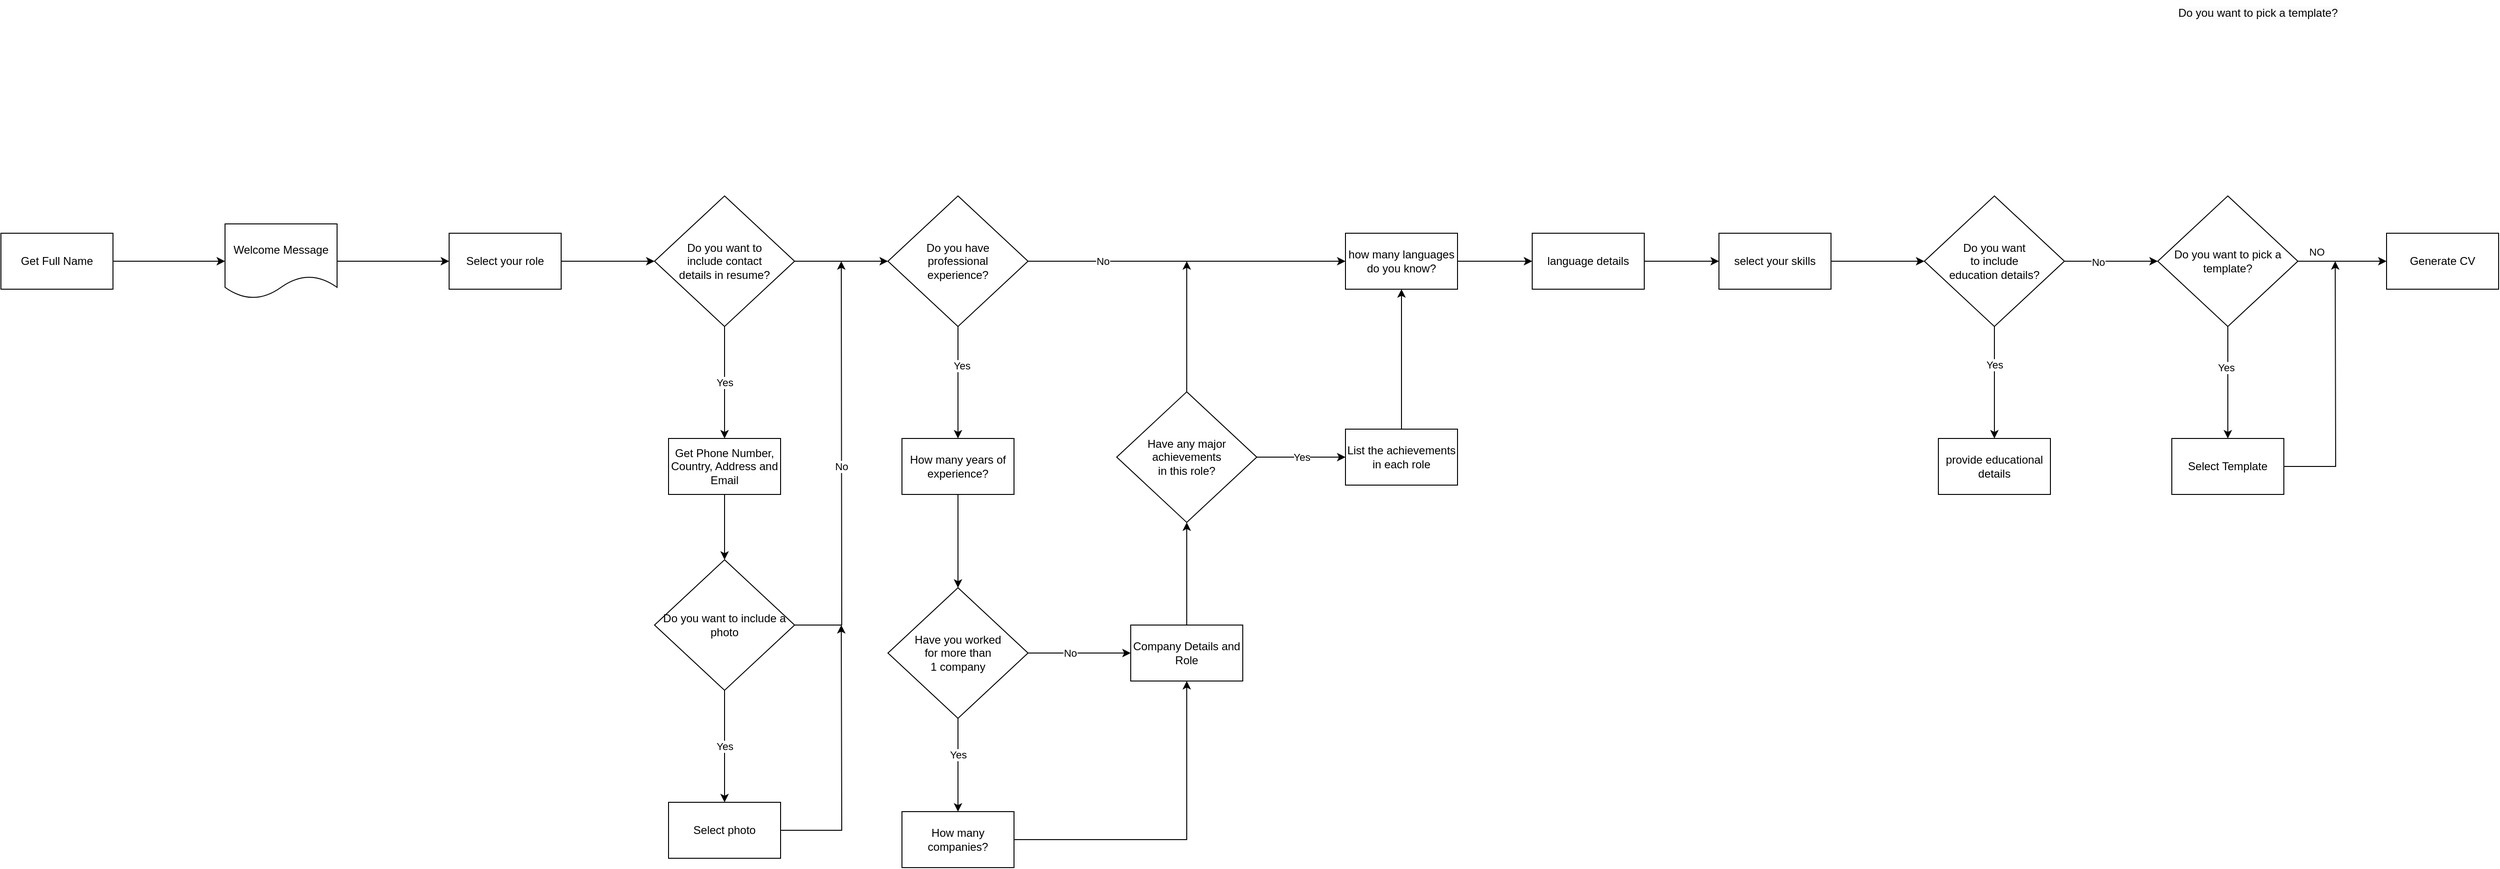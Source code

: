 <mxfile version="21.1.8" type="github">
  <diagram name="Page-1" id="lT0toSpqeVj2PgT5Qb9g">
    <mxGraphModel dx="2924" dy="1148" grid="1" gridSize="10" guides="1" tooltips="1" connect="1" arrows="1" fold="1" page="1" pageScale="1" pageWidth="850" pageHeight="1100" math="0" shadow="0">
      <root>
        <mxCell id="0" />
        <mxCell id="1" parent="0" />
        <mxCell id="cFzRZs5UlGODRAa1Cgox-4" style="edgeStyle=orthogonalEdgeStyle;rounded=0;orthogonalLoop=1;jettySize=auto;html=1;" parent="1" source="cFzRZs5UlGODRAa1Cgox-1" target="cFzRZs5UlGODRAa1Cgox-3" edge="1">
          <mxGeometry relative="1" as="geometry" />
        </mxCell>
        <mxCell id="cFzRZs5UlGODRAa1Cgox-1" value="Get Full Name" style="rounded=0;whiteSpace=wrap;html=1;" parent="1" vertex="1">
          <mxGeometry x="-330" y="360" width="120" height="60" as="geometry" />
        </mxCell>
        <mxCell id="cFzRZs5UlGODRAa1Cgox-7" value="" style="edgeStyle=orthogonalEdgeStyle;rounded=0;orthogonalLoop=1;jettySize=auto;html=1;" parent="1" source="cFzRZs5UlGODRAa1Cgox-2" target="cFzRZs5UlGODRAa1Cgox-6" edge="1">
          <mxGeometry relative="1" as="geometry" />
        </mxCell>
        <mxCell id="cFzRZs5UlGODRAa1Cgox-2" value="Select your role" style="rounded=0;whiteSpace=wrap;html=1;" parent="1" vertex="1">
          <mxGeometry x="150" y="360" width="120" height="60" as="geometry" />
        </mxCell>
        <mxCell id="cFzRZs5UlGODRAa1Cgox-5" style="edgeStyle=orthogonalEdgeStyle;rounded=0;orthogonalLoop=1;jettySize=auto;html=1;" parent="1" source="cFzRZs5UlGODRAa1Cgox-3" target="cFzRZs5UlGODRAa1Cgox-2" edge="1">
          <mxGeometry relative="1" as="geometry" />
        </mxCell>
        <mxCell id="cFzRZs5UlGODRAa1Cgox-3" value="Welcome Message" style="shape=document;whiteSpace=wrap;html=1;boundedLbl=1;" parent="1" vertex="1">
          <mxGeometry x="-90" y="350" width="120" height="80" as="geometry" />
        </mxCell>
        <mxCell id="cFzRZs5UlGODRAa1Cgox-11" value="Yes" style="edgeStyle=orthogonalEdgeStyle;rounded=0;orthogonalLoop=1;jettySize=auto;html=1;" parent="1" source="cFzRZs5UlGODRAa1Cgox-6" target="cFzRZs5UlGODRAa1Cgox-10" edge="1">
          <mxGeometry relative="1" as="geometry" />
        </mxCell>
        <mxCell id="cFzRZs5UlGODRAa1Cgox-13" value="" style="edgeStyle=orthogonalEdgeStyle;rounded=0;orthogonalLoop=1;jettySize=auto;html=1;" parent="1" source="cFzRZs5UlGODRAa1Cgox-6" target="cFzRZs5UlGODRAa1Cgox-12" edge="1">
          <mxGeometry relative="1" as="geometry" />
        </mxCell>
        <mxCell id="cFzRZs5UlGODRAa1Cgox-6" value="Do you want to &lt;br&gt;include contact &lt;br&gt;details in resume?" style="rhombus;whiteSpace=wrap;html=1;rounded=0;" parent="1" vertex="1">
          <mxGeometry x="370" y="320" width="150" height="140" as="geometry" />
        </mxCell>
        <mxCell id="cFzRZs5UlGODRAa1Cgox-57" value="" style="edgeStyle=orthogonalEdgeStyle;rounded=0;orthogonalLoop=1;jettySize=auto;html=1;" parent="1" source="cFzRZs5UlGODRAa1Cgox-10" target="cFzRZs5UlGODRAa1Cgox-56" edge="1">
          <mxGeometry relative="1" as="geometry" />
        </mxCell>
        <mxCell id="cFzRZs5UlGODRAa1Cgox-10" value="Get Phone Number, Country, Address and Email" style="whiteSpace=wrap;html=1;rounded=0;" parent="1" vertex="1">
          <mxGeometry x="385" y="580" width="120" height="60" as="geometry" />
        </mxCell>
        <mxCell id="cFzRZs5UlGODRAa1Cgox-16" value="" style="edgeStyle=orthogonalEdgeStyle;rounded=0;orthogonalLoop=1;jettySize=auto;html=1;" parent="1" source="cFzRZs5UlGODRAa1Cgox-12" target="cFzRZs5UlGODRAa1Cgox-15" edge="1">
          <mxGeometry relative="1" as="geometry" />
        </mxCell>
        <mxCell id="qlh55r57OeW5sJG-78iq-13" value="Yes" style="edgeLabel;html=1;align=center;verticalAlign=middle;resizable=0;points=[];" vertex="1" connectable="0" parent="cFzRZs5UlGODRAa1Cgox-16">
          <mxGeometry x="-0.3" y="4" relative="1" as="geometry">
            <mxPoint as="offset" />
          </mxGeometry>
        </mxCell>
        <mxCell id="qlh55r57OeW5sJG-78iq-14" value="No" style="edgeStyle=orthogonalEdgeStyle;rounded=0;orthogonalLoop=1;jettySize=auto;html=1;" edge="1" parent="1" source="cFzRZs5UlGODRAa1Cgox-12" target="cFzRZs5UlGODRAa1Cgox-39">
          <mxGeometry x="-0.529" relative="1" as="geometry">
            <mxPoint x="940" y="390" as="targetPoint" />
            <mxPoint as="offset" />
          </mxGeometry>
        </mxCell>
        <mxCell id="cFzRZs5UlGODRAa1Cgox-12" value="Do you have &lt;br&gt;professional &lt;br&gt;experience?" style="rhombus;whiteSpace=wrap;html=1;rounded=0;" parent="1" vertex="1">
          <mxGeometry x="620" y="320" width="150" height="140" as="geometry" />
        </mxCell>
        <mxCell id="cFzRZs5UlGODRAa1Cgox-22" value="" style="edgeStyle=orthogonalEdgeStyle;rounded=0;orthogonalLoop=1;jettySize=auto;html=1;" parent="1" source="cFzRZs5UlGODRAa1Cgox-15" target="cFzRZs5UlGODRAa1Cgox-21" edge="1">
          <mxGeometry relative="1" as="geometry" />
        </mxCell>
        <mxCell id="cFzRZs5UlGODRAa1Cgox-15" value="How many years of experience?" style="whiteSpace=wrap;html=1;rounded=0;" parent="1" vertex="1">
          <mxGeometry x="635" y="580" width="120" height="60" as="geometry" />
        </mxCell>
        <mxCell id="cFzRZs5UlGODRAa1Cgox-24" value="" style="edgeStyle=orthogonalEdgeStyle;rounded=0;orthogonalLoop=1;jettySize=auto;html=1;" parent="1" source="cFzRZs5UlGODRAa1Cgox-21" target="cFzRZs5UlGODRAa1Cgox-23" edge="1">
          <mxGeometry relative="1" as="geometry" />
        </mxCell>
        <mxCell id="cFzRZs5UlGODRAa1Cgox-34" value="Yes" style="edgeLabel;html=1;align=center;verticalAlign=middle;resizable=0;points=[];" parent="cFzRZs5UlGODRAa1Cgox-24" vertex="1" connectable="0">
          <mxGeometry x="-0.22" relative="1" as="geometry">
            <mxPoint as="offset" />
          </mxGeometry>
        </mxCell>
        <mxCell id="cFzRZs5UlGODRAa1Cgox-32" value="" style="edgeStyle=orthogonalEdgeStyle;rounded=0;orthogonalLoop=1;jettySize=auto;html=1;" parent="1" source="cFzRZs5UlGODRAa1Cgox-21" target="cFzRZs5UlGODRAa1Cgox-25" edge="1">
          <mxGeometry relative="1" as="geometry" />
        </mxCell>
        <mxCell id="cFzRZs5UlGODRAa1Cgox-33" value="No" style="edgeLabel;html=1;align=center;verticalAlign=middle;resizable=0;points=[];" parent="cFzRZs5UlGODRAa1Cgox-32" vertex="1" connectable="0">
          <mxGeometry x="-0.182" relative="1" as="geometry">
            <mxPoint as="offset" />
          </mxGeometry>
        </mxCell>
        <mxCell id="cFzRZs5UlGODRAa1Cgox-21" value="Have you worked &lt;br&gt;for more than &lt;br&gt;1 company" style="rhombus;whiteSpace=wrap;html=1;rounded=0;" parent="1" vertex="1">
          <mxGeometry x="620" y="740" width="150" height="140" as="geometry" />
        </mxCell>
        <mxCell id="cFzRZs5UlGODRAa1Cgox-26" value="" style="edgeStyle=orthogonalEdgeStyle;rounded=0;orthogonalLoop=1;jettySize=auto;html=1;" parent="1" source="cFzRZs5UlGODRAa1Cgox-23" target="cFzRZs5UlGODRAa1Cgox-25" edge="1">
          <mxGeometry relative="1" as="geometry" />
        </mxCell>
        <mxCell id="cFzRZs5UlGODRAa1Cgox-23" value="How many companies?" style="whiteSpace=wrap;html=1;rounded=0;" parent="1" vertex="1">
          <mxGeometry x="635" y="980" width="120" height="60" as="geometry" />
        </mxCell>
        <mxCell id="cFzRZs5UlGODRAa1Cgox-35" value="" style="edgeStyle=orthogonalEdgeStyle;rounded=0;orthogonalLoop=1;jettySize=auto;html=1;" parent="1" source="cFzRZs5UlGODRAa1Cgox-25" target="cFzRZs5UlGODRAa1Cgox-29" edge="1">
          <mxGeometry relative="1" as="geometry" />
        </mxCell>
        <mxCell id="cFzRZs5UlGODRAa1Cgox-25" value="Company Details and Role" style="whiteSpace=wrap;html=1;rounded=0;" parent="1" vertex="1">
          <mxGeometry x="880" y="780" width="120" height="60" as="geometry" />
        </mxCell>
        <mxCell id="cFzRZs5UlGODRAa1Cgox-38" value="Yes" style="edgeStyle=orthogonalEdgeStyle;rounded=0;orthogonalLoop=1;jettySize=auto;html=1;" parent="1" source="cFzRZs5UlGODRAa1Cgox-29" target="cFzRZs5UlGODRAa1Cgox-37" edge="1">
          <mxGeometry relative="1" as="geometry" />
        </mxCell>
        <mxCell id="qlh55r57OeW5sJG-78iq-16" style="edgeStyle=orthogonalEdgeStyle;rounded=0;orthogonalLoop=1;jettySize=auto;html=1;" edge="1" parent="1" source="cFzRZs5UlGODRAa1Cgox-29">
          <mxGeometry relative="1" as="geometry">
            <mxPoint x="940" y="390" as="targetPoint" />
          </mxGeometry>
        </mxCell>
        <mxCell id="cFzRZs5UlGODRAa1Cgox-29" value="Have any major&lt;br&gt;achievements&lt;br&gt;in this role?" style="rhombus;whiteSpace=wrap;html=1;rounded=0;" parent="1" vertex="1">
          <mxGeometry x="865" y="530" width="150" height="140" as="geometry" />
        </mxCell>
        <mxCell id="cFzRZs5UlGODRAa1Cgox-40" value="" style="edgeStyle=orthogonalEdgeStyle;rounded=0;orthogonalLoop=1;jettySize=auto;html=1;" parent="1" source="cFzRZs5UlGODRAa1Cgox-37" target="cFzRZs5UlGODRAa1Cgox-39" edge="1">
          <mxGeometry relative="1" as="geometry" />
        </mxCell>
        <mxCell id="cFzRZs5UlGODRAa1Cgox-37" value="List the achievements in each role" style="whiteSpace=wrap;html=1;rounded=0;" parent="1" vertex="1">
          <mxGeometry x="1110" y="570" width="120" height="60" as="geometry" />
        </mxCell>
        <mxCell id="cFzRZs5UlGODRAa1Cgox-42" value="" style="edgeStyle=orthogonalEdgeStyle;rounded=0;orthogonalLoop=1;jettySize=auto;html=1;" parent="1" source="cFzRZs5UlGODRAa1Cgox-39" target="cFzRZs5UlGODRAa1Cgox-41" edge="1">
          <mxGeometry relative="1" as="geometry" />
        </mxCell>
        <mxCell id="cFzRZs5UlGODRAa1Cgox-39" value="how many languages do you know?" style="whiteSpace=wrap;html=1;rounded=0;" parent="1" vertex="1">
          <mxGeometry x="1110" y="360" width="120" height="60" as="geometry" />
        </mxCell>
        <mxCell id="cFzRZs5UlGODRAa1Cgox-44" value="" style="edgeStyle=orthogonalEdgeStyle;rounded=0;orthogonalLoop=1;jettySize=auto;html=1;" parent="1" source="cFzRZs5UlGODRAa1Cgox-41" target="cFzRZs5UlGODRAa1Cgox-43" edge="1">
          <mxGeometry relative="1" as="geometry" />
        </mxCell>
        <mxCell id="cFzRZs5UlGODRAa1Cgox-41" value="language details" style="whiteSpace=wrap;html=1;rounded=0;" parent="1" vertex="1">
          <mxGeometry x="1310" y="360" width="120" height="60" as="geometry" />
        </mxCell>
        <mxCell id="cFzRZs5UlGODRAa1Cgox-49" value="" style="edgeStyle=orthogonalEdgeStyle;rounded=0;orthogonalLoop=1;jettySize=auto;html=1;" parent="1" source="cFzRZs5UlGODRAa1Cgox-43" target="cFzRZs5UlGODRAa1Cgox-47" edge="1">
          <mxGeometry relative="1" as="geometry" />
        </mxCell>
        <mxCell id="cFzRZs5UlGODRAa1Cgox-43" value="select your skills" style="whiteSpace=wrap;html=1;rounded=0;" parent="1" vertex="1">
          <mxGeometry x="1510" y="360" width="120" height="60" as="geometry" />
        </mxCell>
        <mxCell id="cFzRZs5UlGODRAa1Cgox-51" value="" style="edgeStyle=orthogonalEdgeStyle;rounded=0;orthogonalLoop=1;jettySize=auto;html=1;" parent="1" source="cFzRZs5UlGODRAa1Cgox-47" target="cFzRZs5UlGODRAa1Cgox-50" edge="1">
          <mxGeometry relative="1" as="geometry" />
        </mxCell>
        <mxCell id="qlh55r57OeW5sJG-78iq-11" value="Yes" style="edgeLabel;html=1;align=center;verticalAlign=middle;resizable=0;points=[];" vertex="1" connectable="0" parent="cFzRZs5UlGODRAa1Cgox-51">
          <mxGeometry x="-0.317" relative="1" as="geometry">
            <mxPoint as="offset" />
          </mxGeometry>
        </mxCell>
        <mxCell id="qlh55r57OeW5sJG-78iq-3" value="" style="edgeStyle=orthogonalEdgeStyle;rounded=0;orthogonalLoop=1;jettySize=auto;html=1;" edge="1" parent="1" source="cFzRZs5UlGODRAa1Cgox-47" target="qlh55r57OeW5sJG-78iq-2">
          <mxGeometry relative="1" as="geometry" />
        </mxCell>
        <mxCell id="qlh55r57OeW5sJG-78iq-10" value="No" style="edgeLabel;html=1;align=center;verticalAlign=middle;resizable=0;points=[];" vertex="1" connectable="0" parent="qlh55r57OeW5sJG-78iq-3">
          <mxGeometry x="-0.28" y="-1" relative="1" as="geometry">
            <mxPoint as="offset" />
          </mxGeometry>
        </mxCell>
        <mxCell id="cFzRZs5UlGODRAa1Cgox-47" value="Do you want&lt;br&gt;to include&lt;br&gt;education details?" style="rhombus;whiteSpace=wrap;html=1;rounded=0;" parent="1" vertex="1">
          <mxGeometry x="1730" y="320" width="150" height="140" as="geometry" />
        </mxCell>
        <mxCell id="cFzRZs5UlGODRAa1Cgox-50" value="provide educational details" style="whiteSpace=wrap;html=1;rounded=0;" parent="1" vertex="1">
          <mxGeometry x="1745" y="580" width="120" height="60" as="geometry" />
        </mxCell>
        <mxCell id="cFzRZs5UlGODRAa1Cgox-59" value="No" style="edgeStyle=orthogonalEdgeStyle;rounded=0;orthogonalLoop=1;jettySize=auto;html=1;" parent="1" source="cFzRZs5UlGODRAa1Cgox-56" edge="1">
          <mxGeometry relative="1" as="geometry">
            <mxPoint x="570" y="390" as="targetPoint" />
          </mxGeometry>
        </mxCell>
        <mxCell id="cFzRZs5UlGODRAa1Cgox-61" value="Yes" style="edgeStyle=orthogonalEdgeStyle;rounded=0;orthogonalLoop=1;jettySize=auto;html=1;" parent="1" source="cFzRZs5UlGODRAa1Cgox-56" target="cFzRZs5UlGODRAa1Cgox-60" edge="1">
          <mxGeometry relative="1" as="geometry" />
        </mxCell>
        <mxCell id="cFzRZs5UlGODRAa1Cgox-56" value="Do you want to include a photo" style="rhombus;whiteSpace=wrap;html=1;rounded=0;" parent="1" vertex="1">
          <mxGeometry x="370" y="710" width="150" height="140" as="geometry" />
        </mxCell>
        <mxCell id="cFzRZs5UlGODRAa1Cgox-62" style="edgeStyle=orthogonalEdgeStyle;rounded=0;orthogonalLoop=1;jettySize=auto;html=1;" parent="1" source="cFzRZs5UlGODRAa1Cgox-60" edge="1">
          <mxGeometry relative="1" as="geometry">
            <mxPoint x="570" y="780" as="targetPoint" />
          </mxGeometry>
        </mxCell>
        <mxCell id="cFzRZs5UlGODRAa1Cgox-60" value="Select photo" style="whiteSpace=wrap;html=1;rounded=0;" parent="1" vertex="1">
          <mxGeometry x="385" y="970" width="120" height="60" as="geometry" />
        </mxCell>
        <mxCell id="qlh55r57OeW5sJG-78iq-1" value="&lt;span style=&quot;color: rgb(0, 0, 0); font-family: Helvetica; font-size: 12px; font-style: normal; font-variant-ligatures: normal; font-variant-caps: normal; font-weight: 400; letter-spacing: normal; orphans: 2; text-align: center; text-indent: 0px; text-transform: none; widows: 2; word-spacing: 0px; -webkit-text-stroke-width: 0px; background-color: rgb(251, 251, 251); text-decoration-thickness: initial; text-decoration-style: initial; text-decoration-color: initial; float: none; display: inline !important;&quot;&gt;Do you want to pick a template?&lt;/span&gt;" style="text;whiteSpace=wrap;html=1;" vertex="1" parent="1">
          <mxGeometry x="2000" y="110" width="200" height="40" as="geometry" />
        </mxCell>
        <mxCell id="qlh55r57OeW5sJG-78iq-5" value="NO" style="edgeStyle=orthogonalEdgeStyle;rounded=0;orthogonalLoop=1;jettySize=auto;html=1;" edge="1" parent="1" source="qlh55r57OeW5sJG-78iq-2" target="qlh55r57OeW5sJG-78iq-4">
          <mxGeometry x="-0.579" y="10" relative="1" as="geometry">
            <mxPoint as="offset" />
          </mxGeometry>
        </mxCell>
        <mxCell id="qlh55r57OeW5sJG-78iq-7" value="" style="edgeStyle=orthogonalEdgeStyle;rounded=0;orthogonalLoop=1;jettySize=auto;html=1;" edge="1" parent="1" source="qlh55r57OeW5sJG-78iq-2" target="qlh55r57OeW5sJG-78iq-6">
          <mxGeometry relative="1" as="geometry" />
        </mxCell>
        <mxCell id="qlh55r57OeW5sJG-78iq-9" value="Yes" style="edgeLabel;html=1;align=center;verticalAlign=middle;resizable=0;points=[];" vertex="1" connectable="0" parent="qlh55r57OeW5sJG-78iq-7">
          <mxGeometry x="-0.267" y="-2" relative="1" as="geometry">
            <mxPoint as="offset" />
          </mxGeometry>
        </mxCell>
        <mxCell id="qlh55r57OeW5sJG-78iq-2" value="Do you want to pick a template?" style="rhombus;whiteSpace=wrap;html=1;rounded=0;" vertex="1" parent="1">
          <mxGeometry x="1980" y="320" width="150" height="140" as="geometry" />
        </mxCell>
        <mxCell id="qlh55r57OeW5sJG-78iq-4" value="Generate CV" style="whiteSpace=wrap;html=1;rounded=0;" vertex="1" parent="1">
          <mxGeometry x="2225" y="360" width="120" height="60" as="geometry" />
        </mxCell>
        <mxCell id="qlh55r57OeW5sJG-78iq-8" style="edgeStyle=orthogonalEdgeStyle;rounded=0;orthogonalLoop=1;jettySize=auto;html=1;" edge="1" parent="1" source="qlh55r57OeW5sJG-78iq-6">
          <mxGeometry relative="1" as="geometry">
            <mxPoint x="2170" y="390" as="targetPoint" />
          </mxGeometry>
        </mxCell>
        <mxCell id="qlh55r57OeW5sJG-78iq-6" value="Select Template" style="whiteSpace=wrap;html=1;rounded=0;" vertex="1" parent="1">
          <mxGeometry x="1995" y="580" width="120" height="60" as="geometry" />
        </mxCell>
      </root>
    </mxGraphModel>
  </diagram>
</mxfile>

